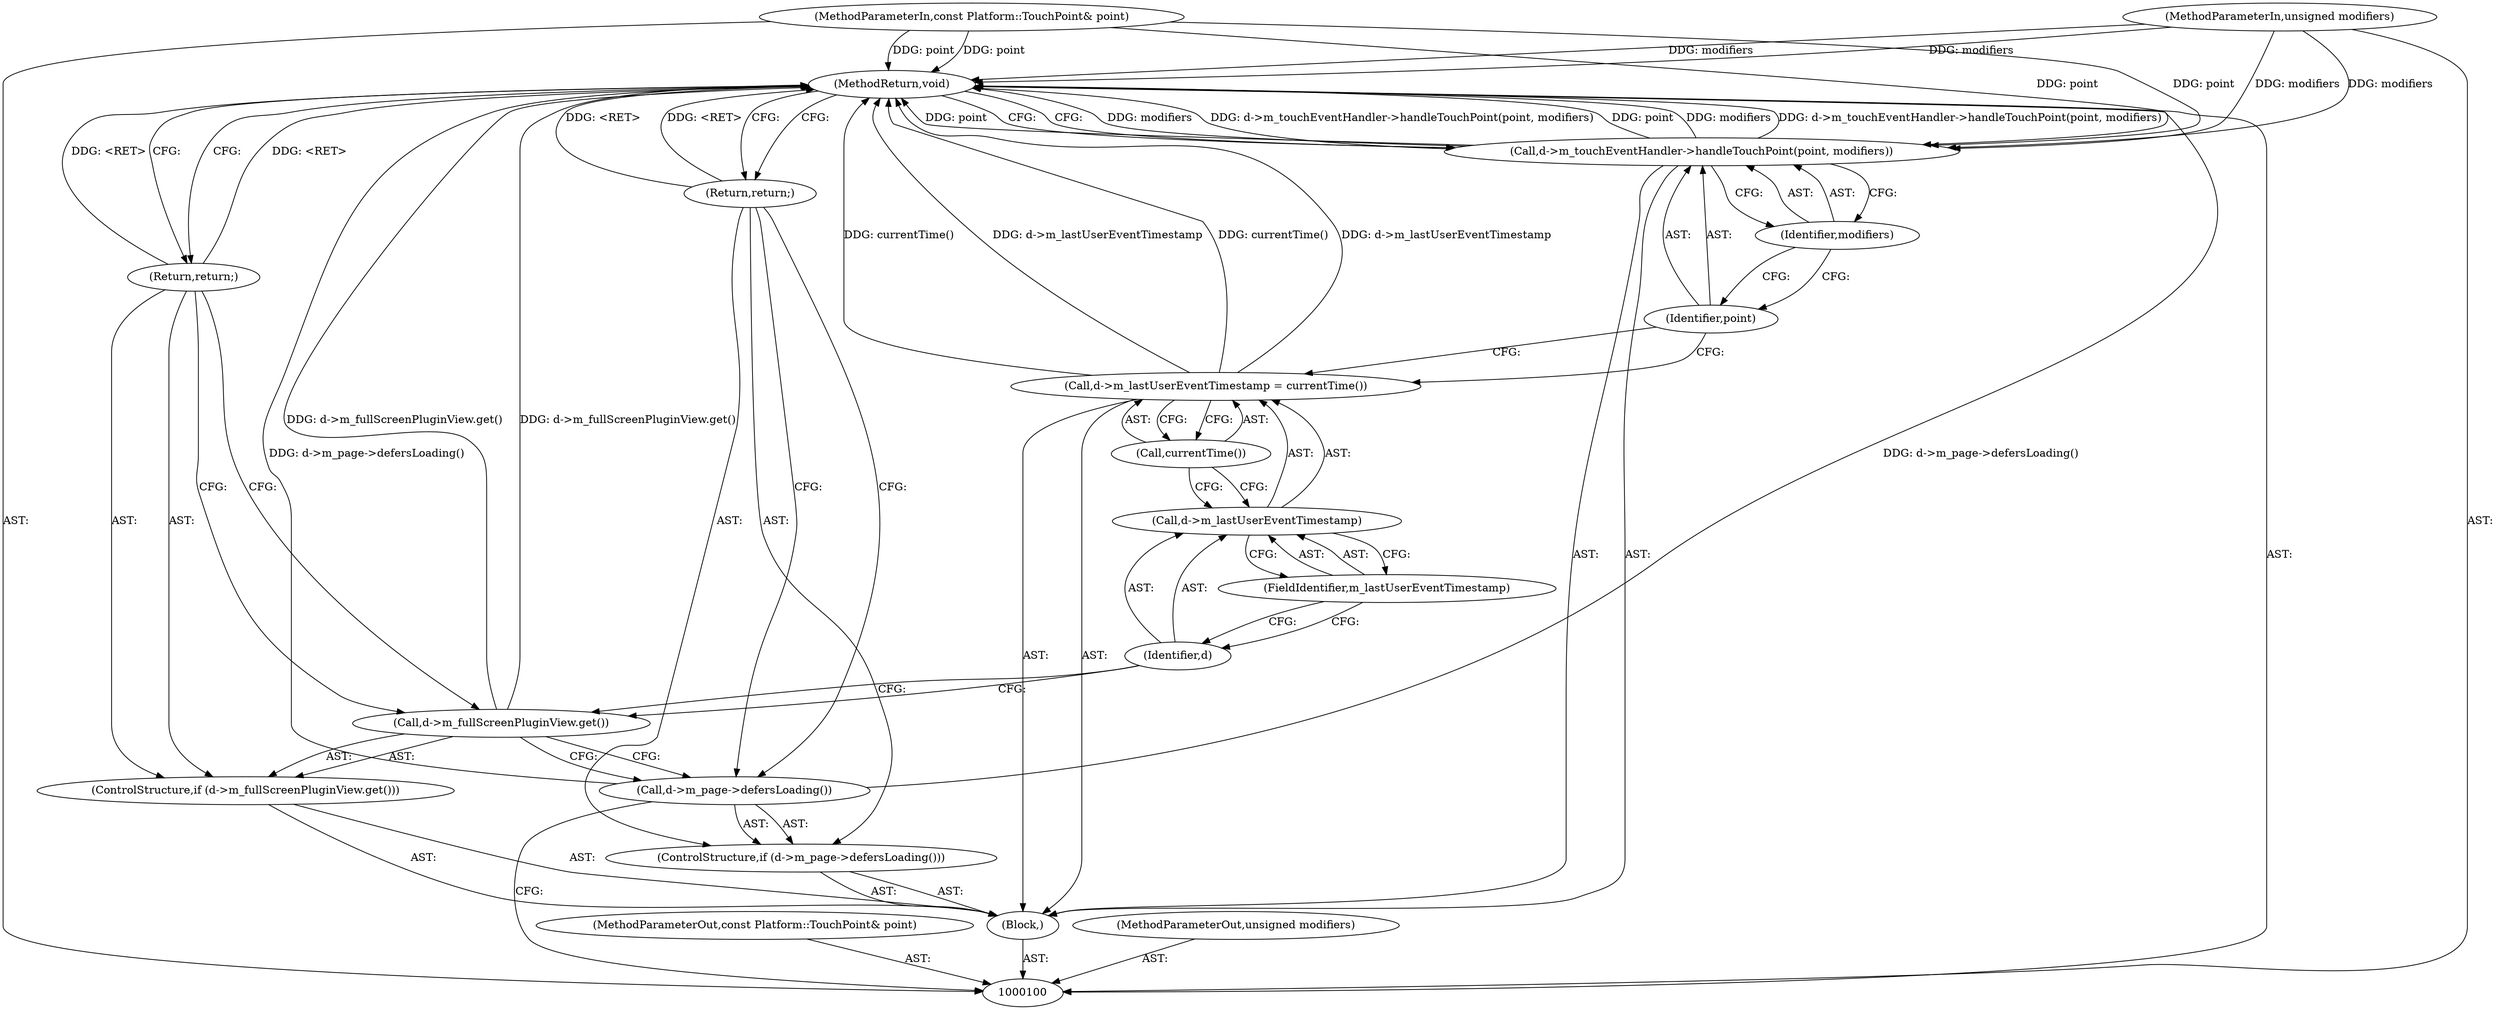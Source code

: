 digraph "0_Chrome_d345af9ed62ee5f431be327967f41c3cc3fe936a_3" {
"1000118" [label="(MethodReturn,void)"];
"1000101" [label="(MethodParameterIn,const Platform::TouchPoint& point)"];
"1000148" [label="(MethodParameterOut,const Platform::TouchPoint& point)"];
"1000102" [label="(MethodParameterIn,unsigned modifiers)"];
"1000149" [label="(MethodParameterOut,unsigned modifiers)"];
"1000115" [label="(Call,d->m_touchEventHandler->handleTouchPoint(point, modifiers))"];
"1000116" [label="(Identifier,point)"];
"1000117" [label="(Identifier,modifiers)"];
"1000103" [label="(Block,)"];
"1000104" [label="(ControlStructure,if (d->m_page->defersLoading()))"];
"1000105" [label="(Call,d->m_page->defersLoading())"];
"1000106" [label="(Return,return;)"];
"1000107" [label="(ControlStructure,if (d->m_fullScreenPluginView.get()))"];
"1000108" [label="(Call,d->m_fullScreenPluginView.get())"];
"1000109" [label="(Return,return;)"];
"1000114" [label="(Call,currentTime())"];
"1000110" [label="(Call,d->m_lastUserEventTimestamp = currentTime())"];
"1000111" [label="(Call,d->m_lastUserEventTimestamp)"];
"1000112" [label="(Identifier,d)"];
"1000113" [label="(FieldIdentifier,m_lastUserEventTimestamp)"];
"1000118" -> "1000100"  [label="AST: "];
"1000118" -> "1000106"  [label="CFG: "];
"1000118" -> "1000109"  [label="CFG: "];
"1000118" -> "1000115"  [label="CFG: "];
"1000115" -> "1000118"  [label="DDG: modifiers"];
"1000115" -> "1000118"  [label="DDG: d->m_touchEventHandler->handleTouchPoint(point, modifiers)"];
"1000115" -> "1000118"  [label="DDG: point"];
"1000108" -> "1000118"  [label="DDG: d->m_fullScreenPluginView.get()"];
"1000105" -> "1000118"  [label="DDG: d->m_page->defersLoading()"];
"1000110" -> "1000118"  [label="DDG: currentTime()"];
"1000110" -> "1000118"  [label="DDG: d->m_lastUserEventTimestamp"];
"1000102" -> "1000118"  [label="DDG: modifiers"];
"1000101" -> "1000118"  [label="DDG: point"];
"1000106" -> "1000118"  [label="DDG: <RET>"];
"1000109" -> "1000118"  [label="DDG: <RET>"];
"1000101" -> "1000100"  [label="AST: "];
"1000101" -> "1000118"  [label="DDG: point"];
"1000101" -> "1000115"  [label="DDG: point"];
"1000148" -> "1000100"  [label="AST: "];
"1000102" -> "1000100"  [label="AST: "];
"1000102" -> "1000118"  [label="DDG: modifiers"];
"1000102" -> "1000115"  [label="DDG: modifiers"];
"1000149" -> "1000100"  [label="AST: "];
"1000115" -> "1000103"  [label="AST: "];
"1000115" -> "1000117"  [label="CFG: "];
"1000116" -> "1000115"  [label="AST: "];
"1000117" -> "1000115"  [label="AST: "];
"1000118" -> "1000115"  [label="CFG: "];
"1000115" -> "1000118"  [label="DDG: modifiers"];
"1000115" -> "1000118"  [label="DDG: d->m_touchEventHandler->handleTouchPoint(point, modifiers)"];
"1000115" -> "1000118"  [label="DDG: point"];
"1000101" -> "1000115"  [label="DDG: point"];
"1000102" -> "1000115"  [label="DDG: modifiers"];
"1000116" -> "1000115"  [label="AST: "];
"1000116" -> "1000110"  [label="CFG: "];
"1000117" -> "1000116"  [label="CFG: "];
"1000117" -> "1000115"  [label="AST: "];
"1000117" -> "1000116"  [label="CFG: "];
"1000115" -> "1000117"  [label="CFG: "];
"1000103" -> "1000100"  [label="AST: "];
"1000104" -> "1000103"  [label="AST: "];
"1000107" -> "1000103"  [label="AST: "];
"1000110" -> "1000103"  [label="AST: "];
"1000115" -> "1000103"  [label="AST: "];
"1000104" -> "1000103"  [label="AST: "];
"1000105" -> "1000104"  [label="AST: "];
"1000106" -> "1000104"  [label="AST: "];
"1000105" -> "1000104"  [label="AST: "];
"1000105" -> "1000100"  [label="CFG: "];
"1000106" -> "1000105"  [label="CFG: "];
"1000108" -> "1000105"  [label="CFG: "];
"1000105" -> "1000118"  [label="DDG: d->m_page->defersLoading()"];
"1000106" -> "1000104"  [label="AST: "];
"1000106" -> "1000105"  [label="CFG: "];
"1000118" -> "1000106"  [label="CFG: "];
"1000106" -> "1000118"  [label="DDG: <RET>"];
"1000107" -> "1000103"  [label="AST: "];
"1000108" -> "1000107"  [label="AST: "];
"1000109" -> "1000107"  [label="AST: "];
"1000108" -> "1000107"  [label="AST: "];
"1000108" -> "1000105"  [label="CFG: "];
"1000109" -> "1000108"  [label="CFG: "];
"1000112" -> "1000108"  [label="CFG: "];
"1000108" -> "1000118"  [label="DDG: d->m_fullScreenPluginView.get()"];
"1000109" -> "1000107"  [label="AST: "];
"1000109" -> "1000108"  [label="CFG: "];
"1000118" -> "1000109"  [label="CFG: "];
"1000109" -> "1000118"  [label="DDG: <RET>"];
"1000114" -> "1000110"  [label="AST: "];
"1000114" -> "1000111"  [label="CFG: "];
"1000110" -> "1000114"  [label="CFG: "];
"1000110" -> "1000103"  [label="AST: "];
"1000110" -> "1000114"  [label="CFG: "];
"1000111" -> "1000110"  [label="AST: "];
"1000114" -> "1000110"  [label="AST: "];
"1000116" -> "1000110"  [label="CFG: "];
"1000110" -> "1000118"  [label="DDG: currentTime()"];
"1000110" -> "1000118"  [label="DDG: d->m_lastUserEventTimestamp"];
"1000111" -> "1000110"  [label="AST: "];
"1000111" -> "1000113"  [label="CFG: "];
"1000112" -> "1000111"  [label="AST: "];
"1000113" -> "1000111"  [label="AST: "];
"1000114" -> "1000111"  [label="CFG: "];
"1000112" -> "1000111"  [label="AST: "];
"1000112" -> "1000108"  [label="CFG: "];
"1000113" -> "1000112"  [label="CFG: "];
"1000113" -> "1000111"  [label="AST: "];
"1000113" -> "1000112"  [label="CFG: "];
"1000111" -> "1000113"  [label="CFG: "];
}
